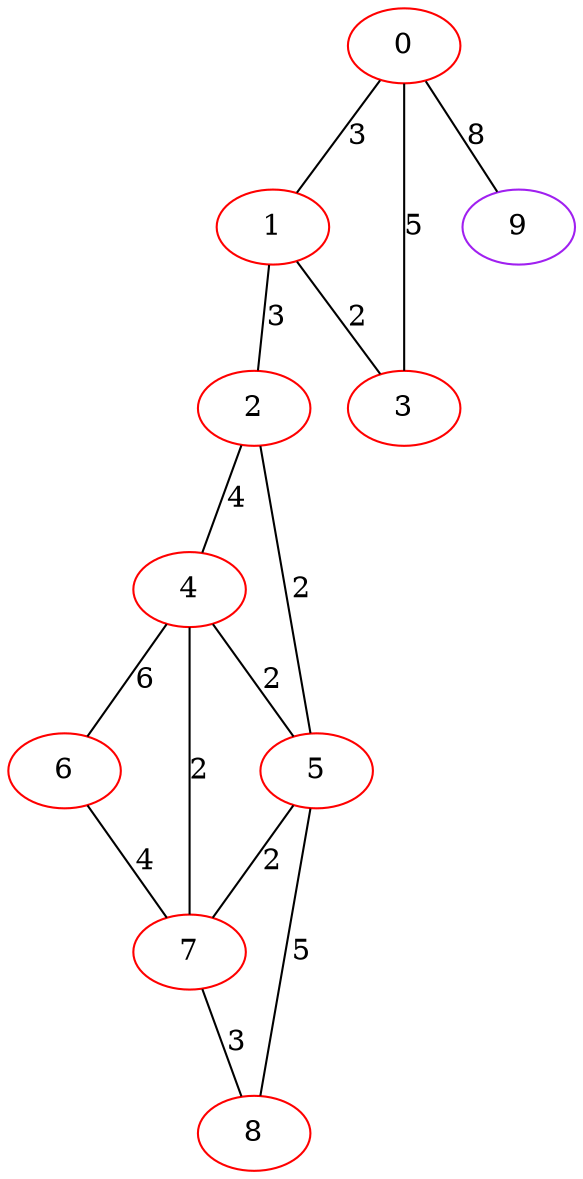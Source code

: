 graph "" {
0 [color=red, weight=1];
1 [color=red, weight=1];
2 [color=red, weight=1];
3 [color=red, weight=1];
4 [color=red, weight=1];
5 [color=red, weight=1];
6 [color=red, weight=1];
7 [color=red, weight=1];
8 [color=red, weight=1];
9 [color=purple, weight=4];
0 -- 1  [key=0, label=3];
0 -- 3  [key=0, label=5];
0 -- 9  [key=0, label=8];
1 -- 2  [key=0, label=3];
1 -- 3  [key=0, label=2];
2 -- 4  [key=0, label=4];
2 -- 5  [key=0, label=2];
4 -- 5  [key=0, label=2];
4 -- 6  [key=0, label=6];
4 -- 7  [key=0, label=2];
5 -- 8  [key=0, label=5];
5 -- 7  [key=0, label=2];
6 -- 7  [key=0, label=4];
7 -- 8  [key=0, label=3];
}
